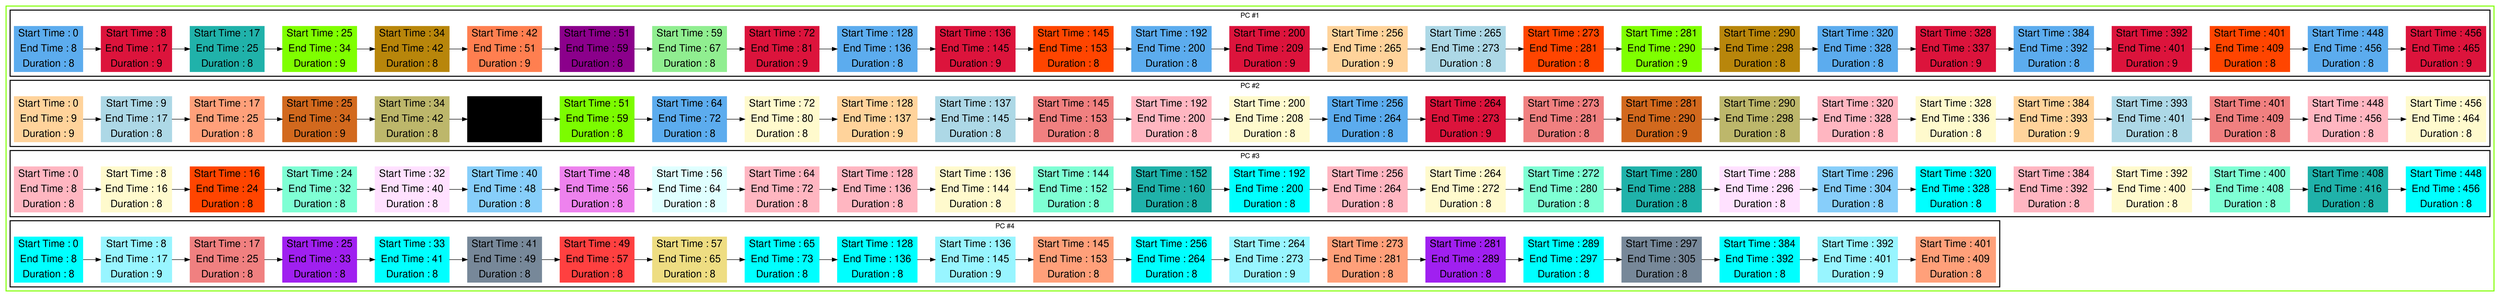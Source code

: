 digraph G {

fontname="Helvetica,Arial,sans-serif"
node [fontname="Helvetica,Arial,sans-serif"]
edge [fontname="Helvetica,Arial,sans-serif"]
graph [rankdir = "LR"];
node [fontsize = "20" shape = "ellipse"];

    subgraph cluster_Mod_0{
        color =chartreuse
        style = bold
        subgraph cluster_0{
           node [style=filled]
           color = black


            "node0" [
               label = "Start Time : 0 | End Time : 8 | Duration : 8"
               shape = "record"
               color = steelblue2
            ]

            "node44" [
               label = "Start Time : 8 | End Time : 17 | Duration : 9"
               shape = "record"
               color = crimson
            ]

            "node91" [
               label = "Start Time : 17 | End Time : 25 | Duration : 8"
               shape = "record"
               color = lightseagreen
            ]

            "node38" [
               label = "Start Time : 25 | End Time : 34 | Duration : 9"
               shape = "record"
               color = chartreuse
            ]

            "node54" [
               label = "Start Time : 34 | End Time : 42 | Duration : 8"
               shape = "record"
               color = darkgoldenrod
            ]

            "node42" [
               label = "Start Time : 42 | End Time : 51 | Duration : 9"
               shape = "record"
               color = coral
            ]

            "node58" [
               label = "Start Time : 51 | End Time : 59 | Duration : 8"
               shape = "record"
               color = darkmagenta
            ]

            "node78" [
               label = "Start Time : 59 | End Time : 67 | Duration : 8"
               shape = "record"
               color = lightgreen
            ]

            "node45" [
               label = "Start Time : 72 | End Time : 81 | Duration : 9"
               shape = "record"
               color = crimson
            ]

            "node2" [
               label = "Start Time : 128 | End Time : 136 | Duration : 8"
               shape = "record"
               color = steelblue2
            ]

            "node46" [
               label = "Start Time : 136 | End Time : 145 | Duration : 9"
               shape = "record"
               color = crimson
            ]

            "node21" [
               label = "Start Time : 145 | End Time : 153 | Duration : 8"
               shape = "record"
               color = orangered1
            ]

            "node3" [
               label = "Start Time : 192 | End Time : 200 | Duration : 8"
               shape = "record"
               color = steelblue2
            ]

            "node47" [
               label = "Start Time : 200 | End Time : 209 | Duration : 9"
               shape = "record"
               color = crimson
            ]

            "node32" [
               label = "Start Time : 256 | End Time : 265 | Duration : 9"
               shape = "record"
               color = burlywood1
            ]

            "node70" [
               label = "Start Time : 265 | End Time : 273 | Duration : 8"
               shape = "record"
               color = lightblue
            ]

            "node22" [
               label = "Start Time : 273 | End Time : 281 | Duration : 8"
               shape = "record"
               color = orangered1
            ]

            "node39" [
               label = "Start Time : 281 | End Time : 290 | Duration : 9"
               shape = "record"
               color = chartreuse
            ]

            "node55" [
               label = "Start Time : 290 | End Time : 298 | Duration : 8"
               shape = "record"
               color = darkgoldenrod
            ]

            "node5" [
               label = "Start Time : 320 | End Time : 328 | Duration : 8"
               shape = "record"
               color = steelblue2
            ]

            "node49" [
               label = "Start Time : 328 | End Time : 337 | Duration : 9"
               shape = "record"
               color = crimson
            ]

            "node6" [
               label = "Start Time : 384 | End Time : 392 | Duration : 8"
               shape = "record"
               color = steelblue2
            ]

            "node50" [
               label = "Start Time : 392 | End Time : 401 | Duration : 9"
               shape = "record"
               color = crimson
            ]

            "node23" [
               label = "Start Time : 401 | End Time : 409 | Duration : 8"
               shape = "record"
               color = orangered1
            ]

            "node7" [
               label = "Start Time : 448 | End Time : 456 | Duration : 8"
               shape = "record"
               color = steelblue2
            ]

            "node51" [
               label = "Start Time : 456 | End Time : 465 | Duration : 9"
               shape = "record"
               color = crimson
            ]

            node0 -> node44 -> node91 -> node38 -> node54 -> node42 -> node58 -> node78 -> node45 -> node2 -> node46 -> node21 -> node3 -> node47 -> node32 -> node70 -> node22 -> node39 -> node55 -> node5 -> node49 -> node6 -> node50 -> node23 -> node7 -> node51

            label = "PC #1"

        }
        subgraph cluster_1{
           node [style=filled]
           color = black


            "node30" [
               label = "Start Time : 0 | End Time : 9 | Duration : 9"
               shape = "record"
               color = burlywood1
            ]

            "node68" [
               label = "Start Time : 9 | End Time : 17 | Duration : 8"
               shape = "record"
               color = lightblue
            ]

            "node87" [
               label = "Start Time : 17 | End Time : 25 | Duration : 8"
               shape = "record"
               color = lightsalmon
            ]

            "node40" [
               label = "Start Time : 25 | End Time : 34 | Duration : 9"
               shape = "record"
               color = chocolate
            ]

            "node56" [
               label = "Start Time : 34 | End Time : 42 | Duration : 8"
               shape = "record"
               color = darkkhaki
            ]

            "node43" [
               label = "Start Time : 42 | End Time : 51 | Duration : 9"
               shape = "record"
               color = cornflower
            ]

            "node59" [
               label = "Start Time : 51 | End Time : 59 | Duration : 8"
               shape = "record"
               color = lawngreen
            ]

            "node1" [
               label = "Start Time : 64 | End Time : 72 | Duration : 8"
               shape = "record"
               color = steelblue2
            ]

            "node61" [
               label = "Start Time : 72 | End Time : 80 | Duration : 8"
               shape = "record"
               color = lemonchiffon
            ]

            "node31" [
               label = "Start Time : 128 | End Time : 137 | Duration : 9"
               shape = "record"
               color = burlywood1
            ]

            "node69" [
               label = "Start Time : 137 | End Time : 145 | Duration : 8"
               shape = "record"
               color = lightblue
            ]

            "node73" [
               label = "Start Time : 145 | End Time : 153 | Duration : 8"
               shape = "record"
               color = lightcoral
            ]

            "node82" [
               label = "Start Time : 192 | End Time : 200 | Duration : 8"
               shape = "record"
               color = lightpink
            ]

            "node63" [
               label = "Start Time : 200 | End Time : 208 | Duration : 8"
               shape = "record"
               color = lemonchiffon
            ]

            "node4" [
               label = "Start Time : 256 | End Time : 264 | Duration : 8"
               shape = "record"
               color = steelblue2
            ]

            "node48" [
               label = "Start Time : 264 | End Time : 273 | Duration : 9"
               shape = "record"
               color = crimson
            ]

            "node74" [
               label = "Start Time : 273 | End Time : 281 | Duration : 8"
               shape = "record"
               color = lightcoral
            ]

            "node41" [
               label = "Start Time : 281 | End Time : 290 | Duration : 9"
               shape = "record"
               color = chocolate
            ]

            "node57" [
               label = "Start Time : 290 | End Time : 298 | Duration : 8"
               shape = "record"
               color = darkkhaki
            ]

            "node84" [
               label = "Start Time : 320 | End Time : 328 | Duration : 8"
               shape = "record"
               color = lightpink
            ]

            "node65" [
               label = "Start Time : 328 | End Time : 336 | Duration : 8"
               shape = "record"
               color = lemonchiffon
            ]

            "node33" [
               label = "Start Time : 384 | End Time : 393 | Duration : 9"
               shape = "record"
               color = burlywood1
            ]

            "node71" [
               label = "Start Time : 393 | End Time : 401 | Duration : 8"
               shape = "record"
               color = lightblue
            ]

            "node75" [
               label = "Start Time : 401 | End Time : 409 | Duration : 8"
               shape = "record"
               color = lightcoral
            ]

            "node86" [
               label = "Start Time : 448 | End Time : 456 | Duration : 8"
               shape = "record"
               color = lightpink
            ]

            "node67" [
               label = "Start Time : 456 | End Time : 464 | Duration : 8"
               shape = "record"
               color = lemonchiffon
            ]

            node30 -> node68 -> node87 -> node40 -> node56 -> node43 -> node59 -> node1 -> node61 -> node31 -> node69 -> node73 -> node82 -> node63 -> node4 -> node48 -> node74 -> node41 -> node57 -> node84 -> node65 -> node33 -> node71 -> node75 -> node86 -> node67

            label = "PC #2"

        }
        subgraph cluster_2{
           node [style=filled]
           color = black


            "node79" [
               label = "Start Time : 0 | End Time : 8 | Duration : 8"
               shape = "record"
               color = lightpink
            ]

            "node60" [
               label = "Start Time : 8 | End Time : 16 | Duration : 8"
               shape = "record"
               color = lemonchiffon
            ]

            "node20" [
               label = "Start Time : 16 | End Time : 24 | Duration : 8"
               shape = "record"
               color = orangered1
            ]

            "node16" [
               label = "Start Time : 24 | End Time : 32 | Duration : 8"
               shape = "record"
               color = aquamarine
            ]

            "node26" [
               label = "Start Time : 32 | End Time : 40 | Duration : 8"
               shape = "record"
               color = thistle1
            ]

            "node95" [
               label = "Start Time : 40 | End Time : 48 | Duration : 8"
               shape = "record"
               color = lightskyblue
            ]

            "node28" [
               label = "Start Time : 48 | End Time : 56 | Duration : 8"
               shape = "record"
               color = violet
            ]

            "node76" [
               label = "Start Time : 56 | End Time : 64 | Duration : 8"
               shape = "record"
               color = lightcyan
            ]

            "node80" [
               label = "Start Time : 64 | End Time : 72 | Duration : 8"
               shape = "record"
               color = lightpink
            ]

            "node81" [
               label = "Start Time : 128 | End Time : 136 | Duration : 8"
               shape = "record"
               color = lightpink
            ]

            "node62" [
               label = "Start Time : 136 | End Time : 144 | Duration : 8"
               shape = "record"
               color = lemonchiffon
            ]

            "node17" [
               label = "Start Time : 144 | End Time : 152 | Duration : 8"
               shape = "record"
               color = aquamarine
            ]

            "node92" [
               label = "Start Time : 152 | End Time : 160 | Duration : 8"
               shape = "record"
               color = lightseagreen
            ]

            "node11" [
               label = "Start Time : 192 | End Time : 200 | Duration : 8"
               shape = "record"
               color = aqua
            ]

            "node83" [
               label = "Start Time : 256 | End Time : 264 | Duration : 8"
               shape = "record"
               color = lightpink
            ]

            "node64" [
               label = "Start Time : 264 | End Time : 272 | Duration : 8"
               shape = "record"
               color = lemonchiffon
            ]

            "node18" [
               label = "Start Time : 272 | End Time : 280 | Duration : 8"
               shape = "record"
               color = aquamarine
            ]

            "node93" [
               label = "Start Time : 280 | End Time : 288 | Duration : 8"
               shape = "record"
               color = lightseagreen
            ]

            "node27" [
               label = "Start Time : 288 | End Time : 296 | Duration : 8"
               shape = "record"
               color = thistle1
            ]

            "node96" [
               label = "Start Time : 296 | End Time : 304 | Duration : 8"
               shape = "record"
               color = lightskyblue
            ]

            "node13" [
               label = "Start Time : 320 | End Time : 328 | Duration : 8"
               shape = "record"
               color = aqua
            ]

            "node85" [
               label = "Start Time : 384 | End Time : 392 | Duration : 8"
               shape = "record"
               color = lightpink
            ]

            "node66" [
               label = "Start Time : 392 | End Time : 400 | Duration : 8"
               shape = "record"
               color = lemonchiffon
            ]

            "node19" [
               label = "Start Time : 400 | End Time : 408 | Duration : 8"
               shape = "record"
               color = aquamarine
            ]

            "node94" [
               label = "Start Time : 408 | End Time : 416 | Duration : 8"
               shape = "record"
               color = lightseagreen
            ]

            "node15" [
               label = "Start Time : 448 | End Time : 456 | Duration : 8"
               shape = "record"
               color = aqua
            ]

            node79 -> node60 -> node20 -> node16 -> node26 -> node95 -> node28 -> node76 -> node80 -> node81 -> node62 -> node17 -> node92 -> node11 -> node83 -> node64 -> node18 -> node93 -> node27 -> node96 -> node13 -> node85 -> node66 -> node19 -> node94 -> node15

            label = "PC #3"

        }
        subgraph cluster_3{
           node [style=filled]
           color = black


            "node8" [
               label = "Start Time : 0 | End Time : 8 | Duration : 8"
               shape = "record"
               color = aqua
            ]

            "node34" [
               label = "Start Time : 8 | End Time : 17 | Duration : 9"
               shape = "record"
               color = cadetblue1
            ]

            "node72" [
               label = "Start Time : 17 | End Time : 25 | Duration : 8"
               shape = "record"
               color = lightcoral
            ]

            "node24" [
               label = "Start Time : 25 | End Time : 33 | Duration : 8"
               shape = "record"
               color = x11purple
            ]

            "node52" [
               label = "Start Time : 33 | End Time : 41 | Duration : 8"
               shape = "record"
               color = cyan
            ]

            "node97" [
               label = "Start Time : 41 | End Time : 49 | Duration : 8"
               shape = "record"
               color = lightslategray
            ]

            "node29" [
               label = "Start Time : 49 | End Time : 57 | Duration : 8"
               shape = "record"
               color = brown1
            ]

            "node77" [
               label = "Start Time : 57 | End Time : 65 | Duration : 8"
               shape = "record"
               color = lightgoldenrod
            ]

            "node9" [
               label = "Start Time : 65 | End Time : 73 | Duration : 8"
               shape = "record"
               color = aqua
            ]

            "node10" [
               label = "Start Time : 128 | End Time : 136 | Duration : 8"
               shape = "record"
               color = aqua
            ]

            "node35" [
               label = "Start Time : 136 | End Time : 145 | Duration : 9"
               shape = "record"
               color = cadetblue1
            ]

            "node88" [
               label = "Start Time : 145 | End Time : 153 | Duration : 8"
               shape = "record"
               color = lightsalmon
            ]

            "node12" [
               label = "Start Time : 256 | End Time : 264 | Duration : 8"
               shape = "record"
               color = aqua
            ]

            "node36" [
               label = "Start Time : 264 | End Time : 273 | Duration : 9"
               shape = "record"
               color = cadetblue1
            ]

            "node89" [
               label = "Start Time : 273 | End Time : 281 | Duration : 8"
               shape = "record"
               color = lightsalmon
            ]

            "node25" [
               label = "Start Time : 281 | End Time : 289 | Duration : 8"
               shape = "record"
               color = x11purple
            ]

            "node53" [
               label = "Start Time : 289 | End Time : 297 | Duration : 8"
               shape = "record"
               color = cyan
            ]

            "node98" [
               label = "Start Time : 297 | End Time : 305 | Duration : 8"
               shape = "record"
               color = lightslategray
            ]

            "node14" [
               label = "Start Time : 384 | End Time : 392 | Duration : 8"
               shape = "record"
               color = aqua
            ]

            "node37" [
               label = "Start Time : 392 | End Time : 401 | Duration : 9"
               shape = "record"
               color = cadetblue1
            ]

            "node90" [
               label = "Start Time : 401 | End Time : 409 | Duration : 8"
               shape = "record"
               color = lightsalmon
            ]

            node8 -> node34 -> node72 -> node24 -> node52 -> node97 -> node29 -> node77 -> node9 -> node10 -> node35 -> node88 -> node12 -> node36 -> node89 -> node25 -> node53 -> node98 -> node14 -> node37 -> node90

            label = "PC #4"

        }
    }




}

